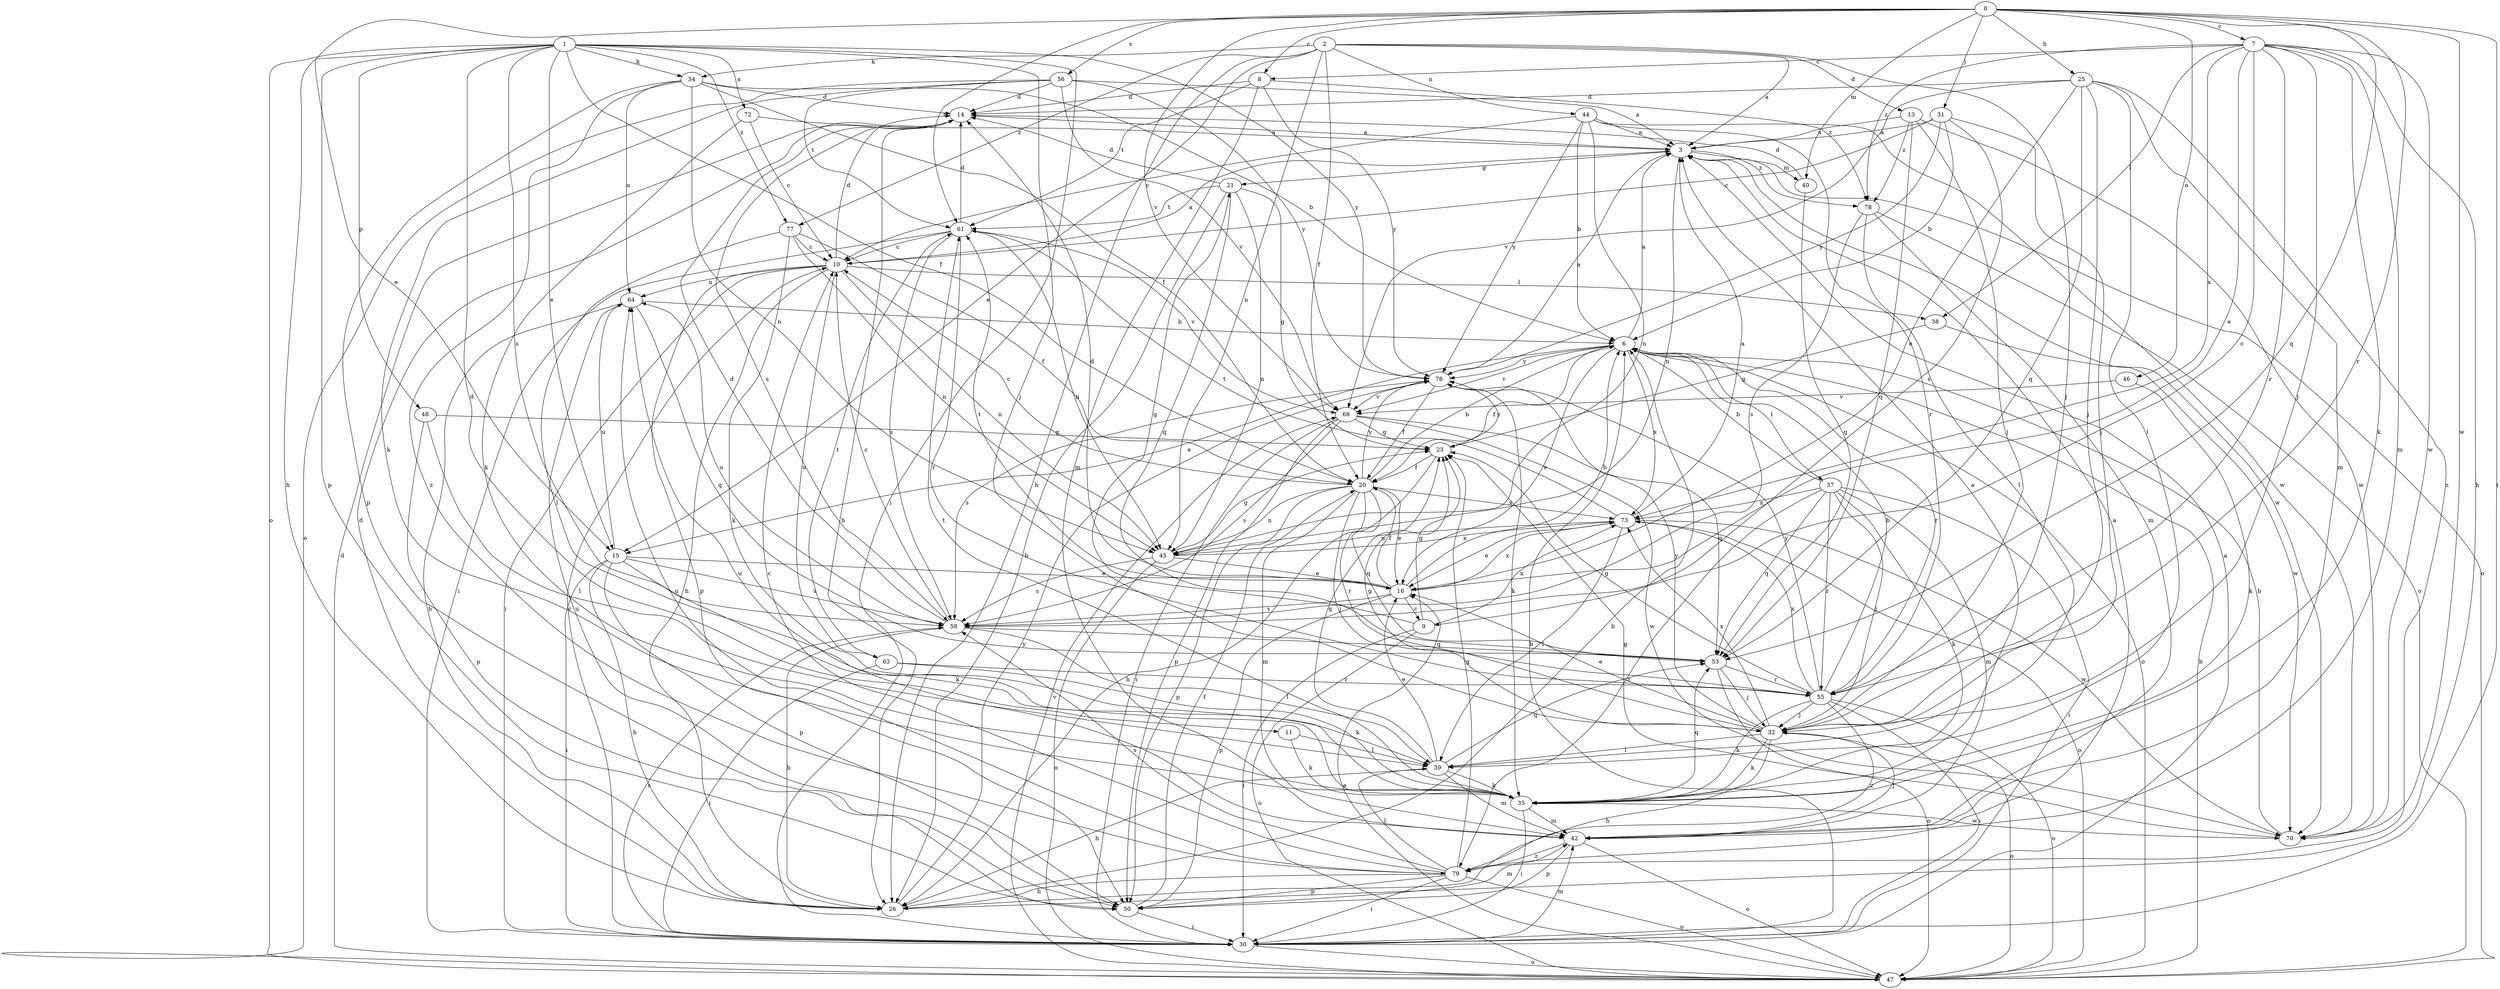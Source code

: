 strict digraph  {
0;
1;
2;
3;
6;
7;
8;
9;
10;
11;
13;
14;
15;
16;
20;
21;
23;
25;
26;
30;
31;
32;
34;
35;
37;
38;
39;
40;
42;
44;
45;
46;
47;
48;
50;
53;
55;
56;
58;
61;
63;
64;
68;
70;
72;
73;
76;
77;
78;
79;
0 -> 7  [label=c];
0 -> 8  [label=c];
0 -> 15  [label=e];
0 -> 25  [label=h];
0 -> 30  [label=i];
0 -> 31  [label=j];
0 -> 40  [label=m];
0 -> 46  [label=o];
0 -> 53  [label=q];
0 -> 55  [label=r];
0 -> 56  [label=s];
0 -> 61  [label=t];
0 -> 68  [label=v];
0 -> 70  [label=w];
1 -> 11  [label=d];
1 -> 15  [label=e];
1 -> 20  [label=f];
1 -> 26  [label=h];
1 -> 30  [label=i];
1 -> 32  [label=j];
1 -> 34  [label=k];
1 -> 47  [label=o];
1 -> 48  [label=p];
1 -> 50  [label=p];
1 -> 58  [label=s];
1 -> 72  [label=x];
1 -> 76  [label=y];
1 -> 77  [label=z];
2 -> 3  [label=a];
2 -> 13  [label=d];
2 -> 15  [label=e];
2 -> 20  [label=f];
2 -> 26  [label=h];
2 -> 32  [label=j];
2 -> 34  [label=k];
2 -> 44  [label=n];
2 -> 45  [label=n];
2 -> 77  [label=z];
3 -> 21  [label=g];
3 -> 40  [label=m];
3 -> 45  [label=n];
3 -> 47  [label=o];
3 -> 70  [label=w];
3 -> 78  [label=z];
6 -> 3  [label=a];
6 -> 15  [label=e];
6 -> 16  [label=e];
6 -> 20  [label=f];
6 -> 37  [label=l];
6 -> 47  [label=o];
6 -> 55  [label=r];
6 -> 68  [label=v];
6 -> 73  [label=x];
6 -> 76  [label=y];
7 -> 8  [label=c];
7 -> 9  [label=c];
7 -> 16  [label=e];
7 -> 26  [label=h];
7 -> 32  [label=j];
7 -> 35  [label=k];
7 -> 38  [label=l];
7 -> 42  [label=m];
7 -> 55  [label=r];
7 -> 70  [label=w];
7 -> 73  [label=x];
7 -> 78  [label=z];
8 -> 14  [label=d];
8 -> 42  [label=m];
8 -> 61  [label=t];
8 -> 76  [label=y];
8 -> 78  [label=z];
9 -> 21  [label=g];
9 -> 23  [label=g];
9 -> 30  [label=i];
9 -> 47  [label=o];
9 -> 73  [label=x];
10 -> 3  [label=a];
10 -> 14  [label=d];
10 -> 26  [label=h];
10 -> 30  [label=i];
10 -> 38  [label=l];
10 -> 45  [label=n];
10 -> 50  [label=p];
10 -> 63  [label=u];
10 -> 64  [label=u];
11 -> 35  [label=k];
11 -> 39  [label=l];
13 -> 3  [label=a];
13 -> 32  [label=j];
13 -> 53  [label=q];
13 -> 70  [label=w];
13 -> 78  [label=z];
14 -> 3  [label=a];
14 -> 26  [label=h];
14 -> 58  [label=s];
15 -> 16  [label=e];
15 -> 26  [label=h];
15 -> 30  [label=i];
15 -> 35  [label=k];
15 -> 50  [label=p];
15 -> 58  [label=s];
15 -> 64  [label=u];
16 -> 6  [label=b];
16 -> 9  [label=c];
16 -> 14  [label=d];
16 -> 20  [label=f];
16 -> 50  [label=p];
16 -> 58  [label=s];
16 -> 61  [label=t];
16 -> 73  [label=x];
20 -> 6  [label=b];
20 -> 10  [label=c];
20 -> 16  [label=e];
20 -> 32  [label=j];
20 -> 42  [label=m];
20 -> 45  [label=n];
20 -> 50  [label=p];
20 -> 53  [label=q];
20 -> 55  [label=r];
20 -> 73  [label=x];
20 -> 76  [label=y];
21 -> 14  [label=d];
21 -> 23  [label=g];
21 -> 26  [label=h];
21 -> 45  [label=n];
21 -> 53  [label=q];
21 -> 61  [label=t];
23 -> 20  [label=f];
23 -> 26  [label=h];
23 -> 76  [label=y];
25 -> 14  [label=d];
25 -> 16  [label=e];
25 -> 32  [label=j];
25 -> 39  [label=l];
25 -> 42  [label=m];
25 -> 53  [label=q];
25 -> 68  [label=v];
25 -> 79  [label=z];
26 -> 6  [label=b];
26 -> 14  [label=d];
26 -> 76  [label=y];
30 -> 3  [label=a];
30 -> 6  [label=b];
30 -> 10  [label=c];
30 -> 42  [label=m];
30 -> 47  [label=o];
30 -> 58  [label=s];
31 -> 3  [label=a];
31 -> 6  [label=b];
31 -> 10  [label=c];
31 -> 32  [label=j];
31 -> 58  [label=s];
31 -> 76  [label=y];
32 -> 16  [label=e];
32 -> 23  [label=g];
32 -> 26  [label=h];
32 -> 35  [label=k];
32 -> 39  [label=l];
32 -> 47  [label=o];
32 -> 73  [label=x];
32 -> 76  [label=y];
34 -> 6  [label=b];
34 -> 14  [label=d];
34 -> 20  [label=f];
34 -> 45  [label=n];
34 -> 50  [label=p];
34 -> 64  [label=u];
34 -> 79  [label=z];
35 -> 3  [label=a];
35 -> 30  [label=i];
35 -> 42  [label=m];
35 -> 53  [label=q];
35 -> 61  [label=t];
35 -> 70  [label=w];
37 -> 6  [label=b];
37 -> 30  [label=i];
37 -> 32  [label=j];
37 -> 35  [label=k];
37 -> 42  [label=m];
37 -> 53  [label=q];
37 -> 55  [label=r];
37 -> 73  [label=x];
37 -> 79  [label=z];
38 -> 23  [label=g];
38 -> 70  [label=w];
39 -> 16  [label=e];
39 -> 23  [label=g];
39 -> 26  [label=h];
39 -> 35  [label=k];
39 -> 42  [label=m];
39 -> 53  [label=q];
40 -> 14  [label=d];
40 -> 53  [label=q];
42 -> 32  [label=j];
42 -> 47  [label=o];
42 -> 50  [label=p];
42 -> 64  [label=u];
42 -> 79  [label=z];
44 -> 3  [label=a];
44 -> 6  [label=b];
44 -> 10  [label=c];
44 -> 45  [label=n];
44 -> 55  [label=r];
44 -> 70  [label=w];
44 -> 76  [label=y];
45 -> 16  [label=e];
45 -> 23  [label=g];
45 -> 47  [label=o];
45 -> 58  [label=s];
45 -> 73  [label=x];
46 -> 35  [label=k];
46 -> 68  [label=v];
47 -> 6  [label=b];
47 -> 14  [label=d];
47 -> 16  [label=e];
47 -> 68  [label=v];
48 -> 23  [label=g];
48 -> 39  [label=l];
48 -> 50  [label=p];
50 -> 20  [label=f];
50 -> 30  [label=i];
50 -> 42  [label=m];
50 -> 64  [label=u];
53 -> 32  [label=j];
53 -> 47  [label=o];
53 -> 55  [label=r];
55 -> 6  [label=b];
55 -> 23  [label=g];
55 -> 30  [label=i];
55 -> 32  [label=j];
55 -> 35  [label=k];
55 -> 47  [label=o];
55 -> 73  [label=x];
55 -> 76  [label=y];
55 -> 79  [label=z];
56 -> 3  [label=a];
56 -> 14  [label=d];
56 -> 35  [label=k];
56 -> 47  [label=o];
56 -> 61  [label=t];
56 -> 68  [label=v];
56 -> 76  [label=y];
58 -> 10  [label=c];
58 -> 14  [label=d];
58 -> 26  [label=h];
58 -> 39  [label=l];
58 -> 53  [label=q];
58 -> 64  [label=u];
61 -> 10  [label=c];
61 -> 14  [label=d];
61 -> 30  [label=i];
61 -> 45  [label=n];
61 -> 55  [label=r];
61 -> 58  [label=s];
61 -> 68  [label=v];
63 -> 30  [label=i];
63 -> 35  [label=k];
63 -> 55  [label=r];
63 -> 61  [label=t];
64 -> 6  [label=b];
64 -> 26  [label=h];
64 -> 53  [label=q];
68 -> 23  [label=g];
68 -> 30  [label=i];
68 -> 50  [label=p];
68 -> 53  [label=q];
68 -> 58  [label=s];
68 -> 70  [label=w];
70 -> 6  [label=b];
70 -> 23  [label=g];
72 -> 3  [label=a];
72 -> 10  [label=c];
72 -> 35  [label=k];
73 -> 3  [label=a];
73 -> 16  [label=e];
73 -> 39  [label=l];
73 -> 45  [label=n];
73 -> 47  [label=o];
73 -> 61  [label=t];
73 -> 70  [label=w];
76 -> 3  [label=a];
76 -> 20  [label=f];
76 -> 35  [label=k];
76 -> 58  [label=s];
76 -> 68  [label=v];
77 -> 10  [label=c];
77 -> 20  [label=f];
77 -> 35  [label=k];
77 -> 39  [label=l];
77 -> 45  [label=n];
78 -> 39  [label=l];
78 -> 42  [label=m];
78 -> 47  [label=o];
78 -> 58  [label=s];
79 -> 3  [label=a];
79 -> 10  [label=c];
79 -> 23  [label=g];
79 -> 26  [label=h];
79 -> 30  [label=i];
79 -> 39  [label=l];
79 -> 47  [label=o];
79 -> 50  [label=p];
79 -> 58  [label=s];
79 -> 64  [label=u];
}
